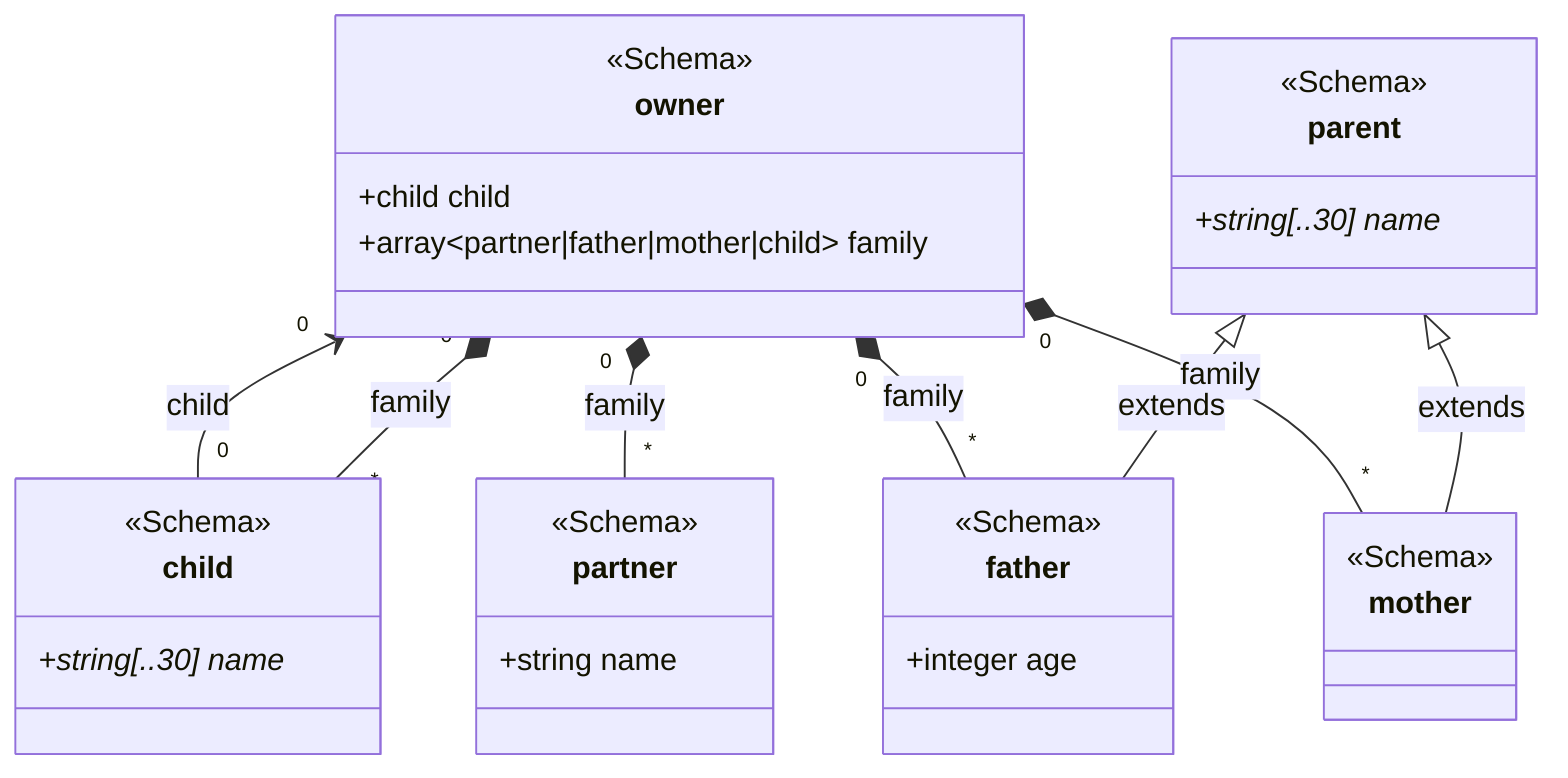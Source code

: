 classDiagram
  class owner{
    <<Schema>>
    +child child
    +array~partner|father|mother|child~ family
  }
  owner "0" <-- "0" child : child
  owner "0" *-- "*" partner : family
  owner "0" *-- "*" father : family
  owner "0" *-- "*" mother : family
  owner "0" *-- "*" child : family

  class partner{
    <<Schema>>
    +string name
  }

  class child{
    <<Schema>>
    +string[..30] name*
  }

  class parent{
    <<Schema>>
    +string[..30] name*
  }

  class father{
    <<Schema>>
    +integer age
  }
  parent <|-- father : extends

  class mother{
    <<Schema>>
  }
  parent <|-- mother : extends